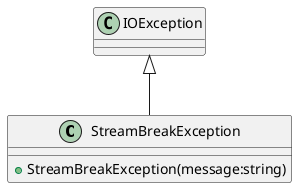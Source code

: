 @startuml
class StreamBreakException {
    + StreamBreakException(message:string)
}
IOException <|-- StreamBreakException
@enduml